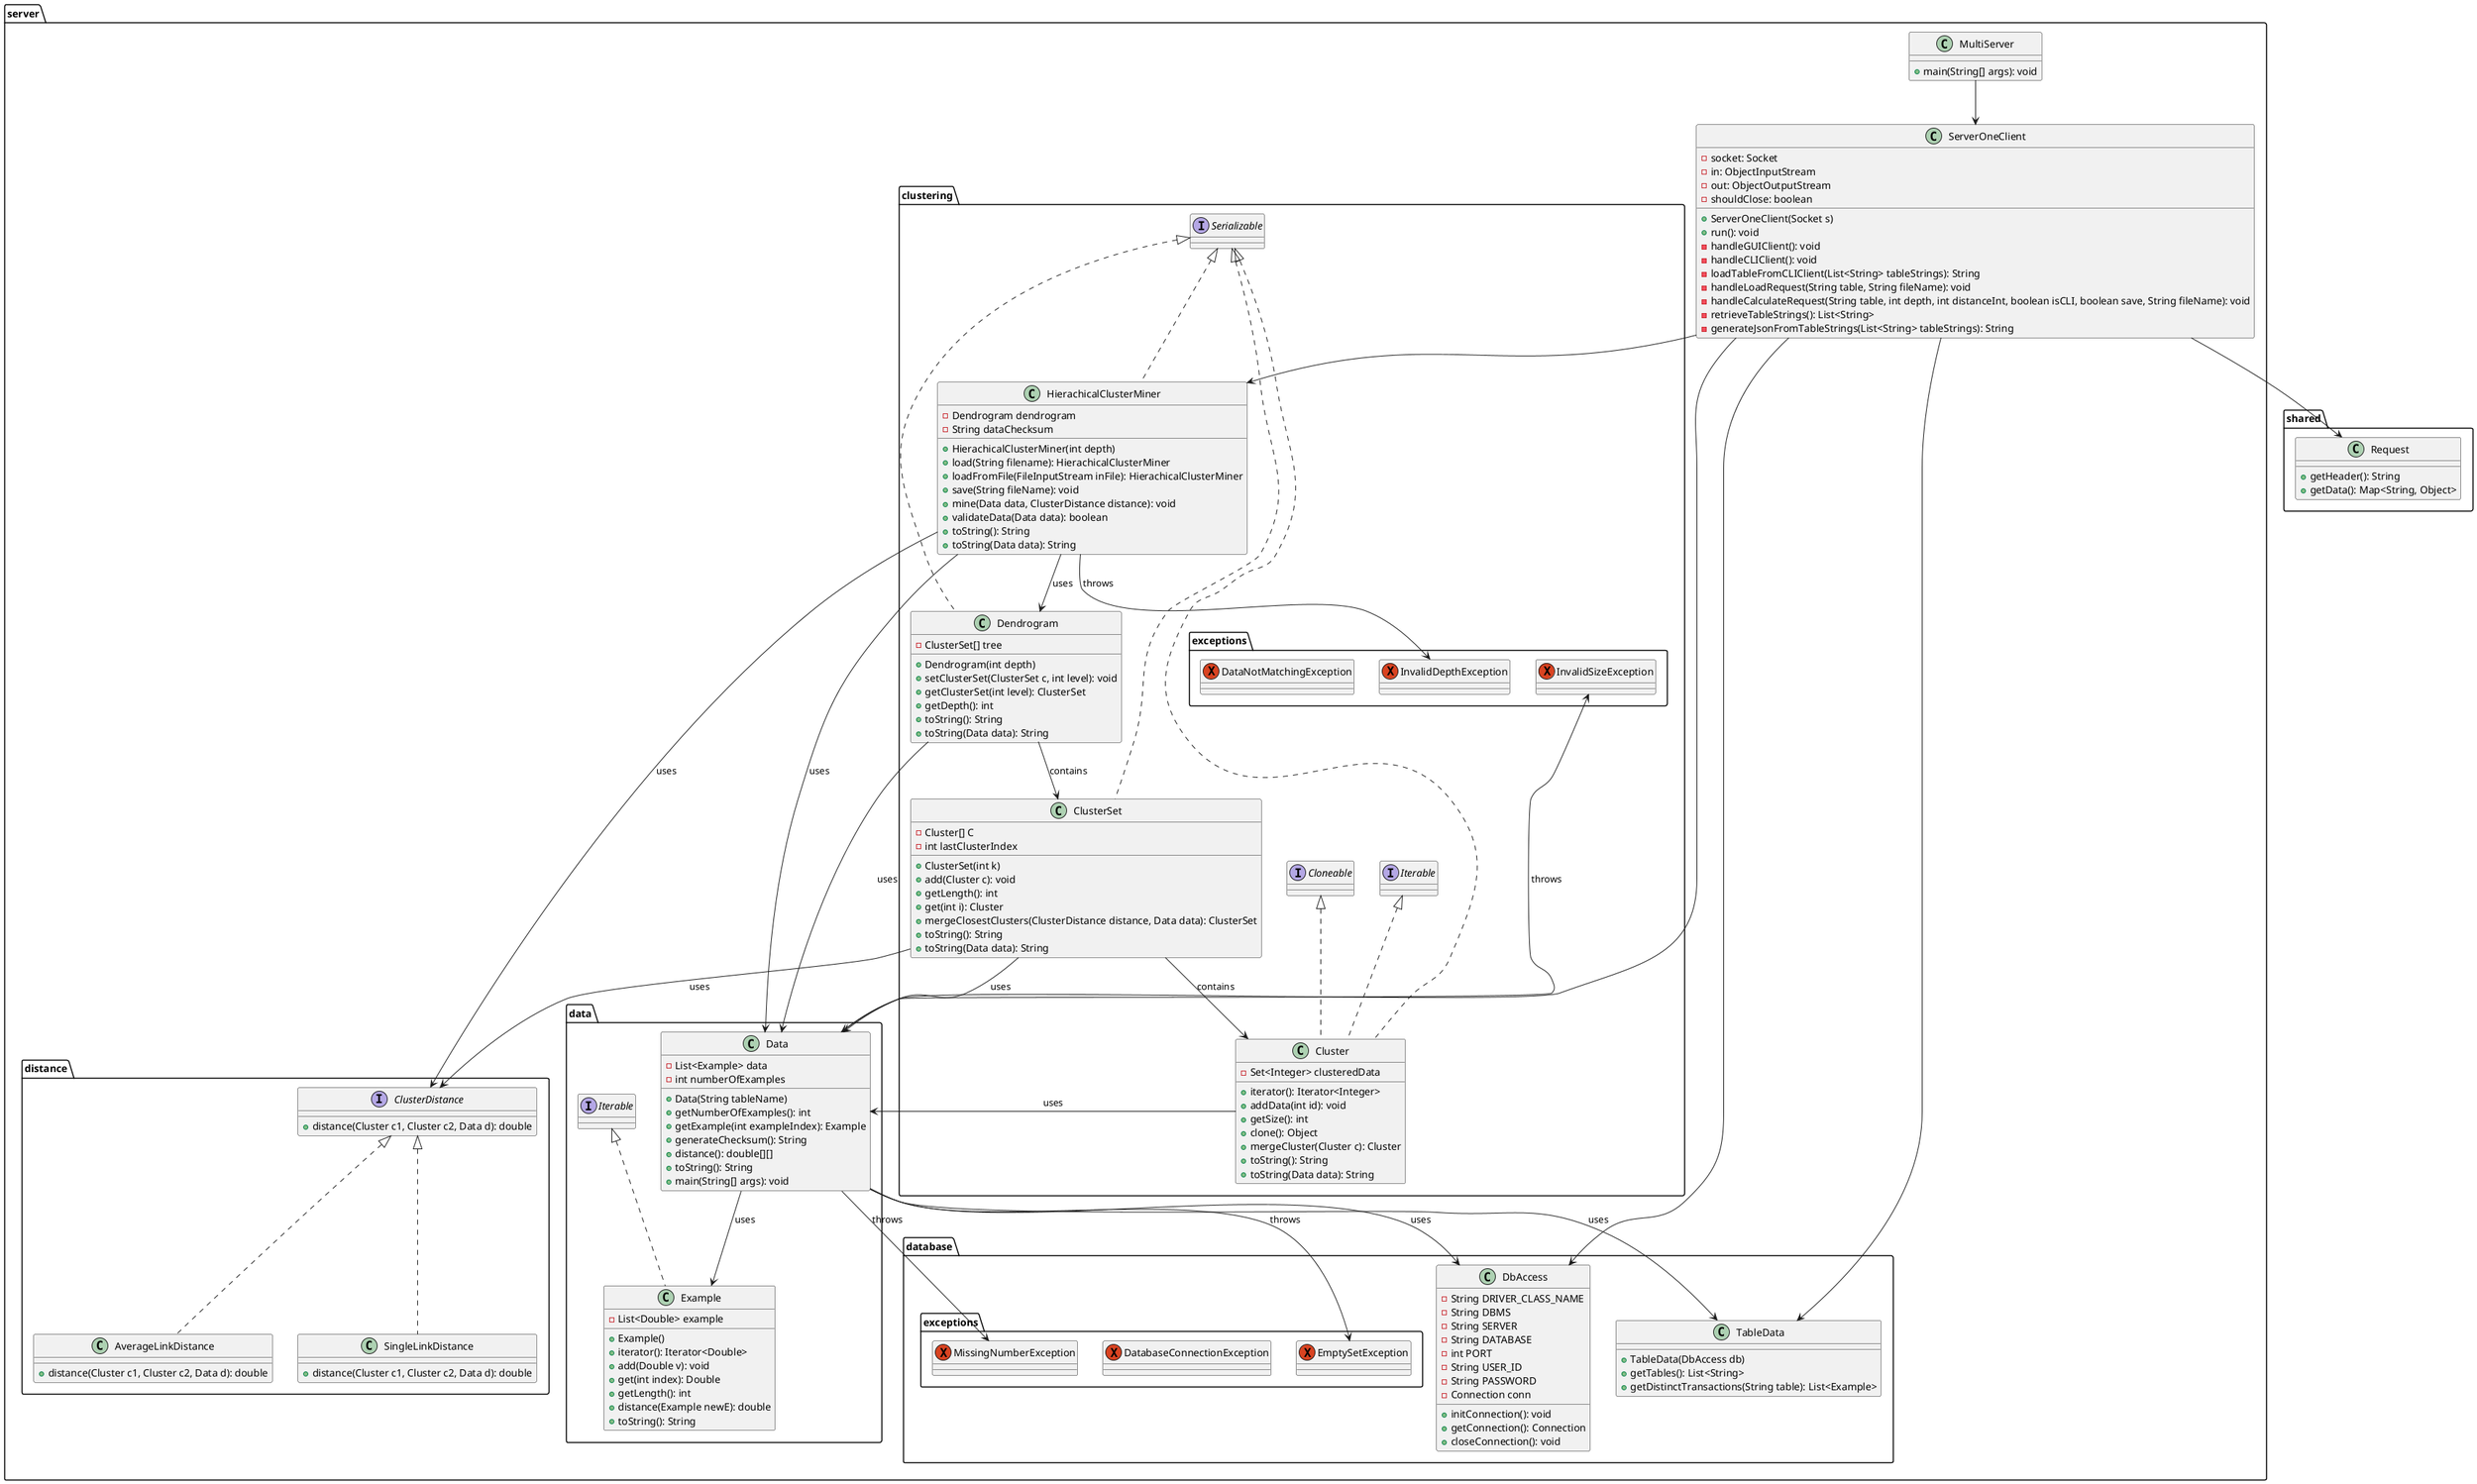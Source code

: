 @startuml server
package server {
    class MultiServer {
        +main(String[] args): void
    }

    class ServerOneClient {
        -socket: Socket
        -in: ObjectInputStream
        -out: ObjectOutputStream
        -shouldClose: boolean
        +ServerOneClient(Socket s)
        +run(): void
        -handleGUIClient(): void
        -handleCLIClient(): void
        -loadTableFromCLIClient(List<String> tableStrings): String
        -handleLoadRequest(String table, String fileName): void
        -handleCalculateRequest(String table, int depth, int distanceInt, boolean isCLI, boolean save, String fileName): void
        -retrieveTableStrings(): List<String>
        -generateJsonFromTableStrings(List<String> tableStrings): String
    }

    MultiServer --> ServerOneClient
}

package server.data {
    class Data {
        - List<Example> data
        - int numberOfExamples
        + Data(String tableName)
        + getNumberOfExamples(): int
        + getExample(int exampleIndex): Example
        + generateChecksum(): String
        + distance(): double[][]
        + toString(): String
        + main(String[] args): void
    }

    class Example implements Iterable {
        - List<Double> example
        + Example()
        + iterator(): Iterator<Double>
        + add(Double v): void
        + get(int index): Double
        + getLength(): int
        + distance(Example newE): double
        + toString(): String
    }
}

package server.clustering {
    package server.clustering.exceptions {
        exception InvalidSizeException {

        }

        exception InvalidDepthException {

        }

        exception DataNotMatchingException{

        }
    }
    class HierachicalClusterMiner implements Serializable {
        - Dendrogram dendrogram
        - String dataChecksum
        + HierachicalClusterMiner(int depth)
        + load(String filename): HierachicalClusterMiner
        + loadFromFile(FileInputStream inFile): HierachicalClusterMiner
        + save(String fileName): void
        + mine(Data data, ClusterDistance distance): void
        + validateData(Data data): boolean
        + toString(): String
        + toString(Data data): String
    }

    class Cluster implements Iterable, Cloneable, Serializable {
        - Set<Integer> clusteredData
        + iterator(): Iterator<Integer>
        + addData(int id): void
        + getSize(): int
        + clone(): Object
        + mergeCluster(Cluster c): Cluster
        + toString(): String
        + toString(Data data): String
    }

    class ClusterSet implements Serializable {
        - Cluster[] C
        - int lastClusterIndex
        + ClusterSet(int k)
        + add(Cluster c): void
        + getLength(): int
        + get(int i): Cluster
        + mergeClosestClusters(ClusterDistance distance, Data data): ClusterSet
        + toString(): String
        + toString(Data data): String
    }

    class Dendrogram implements Serializable {
        - ClusterSet[] tree
        + Dendrogram(int depth)
        + setClusterSet(ClusterSet c, int level): void
        + getClusterSet(int level): ClusterSet
        + getDepth(): int
        + toString(): String
        + toString(Data data): String
    }
}

package server.distance {
    interface ClusterDistance{

    + distance(Cluster c1, Cluster c2, Data d): double
    }

    class AverageLinkDistance implements ClusterDistance{
        + distance(Cluster c1, Cluster c2, Data d): double
    }

    class SingleLinkDistance implements ClusterDistance{
        + distance(Cluster c1, Cluster c2, Data d): double
    }
}

package server.database {
    package server.database.exceptions {
        exception EmptySetException {}

        exception DatabaseConnectionException {}

        exception MissingNumberException {}
    }
    class DbAccess {
        - String DRIVER_CLASS_NAME
        - String DBMS
        - String SERVER
        - String DATABASE
        - int PORT
        - String USER_ID
        - String PASSWORD
        - Connection conn
        + initConnection(): void
        + getConnection(): Connection
        + closeConnection(): void
    }

    class TableData {
        +TableData(DbAccess db)
        +getTables(): List<String>
        +getDistinctTransactions(String table): List<Example>
    }
}

package shared {
    class Request {
        +getHeader(): String
        +getData(): Map<String, Object>
    }
}

Data --> DbAccess : "uses"
Data --> TableData : "uses"
Data --> Example : "uses"
Data --> InvalidSizeException : "throws"
Data --> EmptySetException : "throws"
Data --> MissingNumberException : "throws"
ServerOneClient --> Data
ServerOneClient --> HierachicalClusterMiner
ServerOneClient --> DbAccess
ServerOneClient --> TableData
ServerOneClient --> Request
Cluster --> Data : "uses"
ClusterSet --> Cluster : "contains"
ClusterSet --> ClusterDistance : "uses"
ClusterSet --> Data : "uses"
Dendrogram --> ClusterSet : "contains"
Dendrogram --> Data : "uses"
HierachicalClusterMiner --> Dendrogram : "uses"
HierachicalClusterMiner --> Data : "uses"
HierachicalClusterMiner --> ClusterDistance : "uses"
HierachicalClusterMiner --> InvalidDepthException : "throws"


@enduml